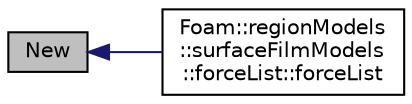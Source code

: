 digraph "New"
{
  bgcolor="transparent";
  edge [fontname="Helvetica",fontsize="10",labelfontname="Helvetica",labelfontsize="10"];
  node [fontname="Helvetica",fontsize="10",shape=record];
  rankdir="LR";
  Node60 [label="New",height=0.2,width=0.4,color="black", fillcolor="grey75", style="filled", fontcolor="black"];
  Node60 -> Node61 [dir="back",color="midnightblue",fontsize="10",style="solid",fontname="Helvetica"];
  Node61 [label="Foam::regionModels\l::surfaceFilmModels\l::forceList::forceList",height=0.2,width=0.4,color="black",URL="$a30161.html#a9ae68b428901543303e0a2e228d1fb64",tooltip="Construct from type name, dictionary and surface film model. "];
}

